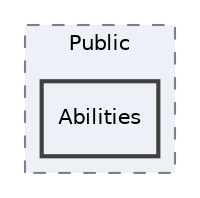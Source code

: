digraph "Source/GKAbility/Public/Abilities"
{
 // LATEX_PDF_SIZE
  edge [fontname="Helvetica",fontsize="10",labelfontname="Helvetica",labelfontsize="10"];
  node [fontname="Helvetica",fontsize="10",shape=record];
  compound=true
  subgraph clusterdir_9b2858cc452508f4e514ff18cb2eb58e {
    graph [ bgcolor="#edf0f7", pencolor="grey50", style="filled,dashed,", label="Public", fontname="Helvetica", fontsize="10", URL="dir_9b2858cc452508f4e514ff18cb2eb58e.html"]
  dir_999400ff72a85824466c34c7aeb3014e [shape=box, label="Abilities", style="filled,bold,", fillcolor="#edf0f7", color="grey25", URL="dir_999400ff72a85824466c34c7aeb3014e.html"];
  }
}
